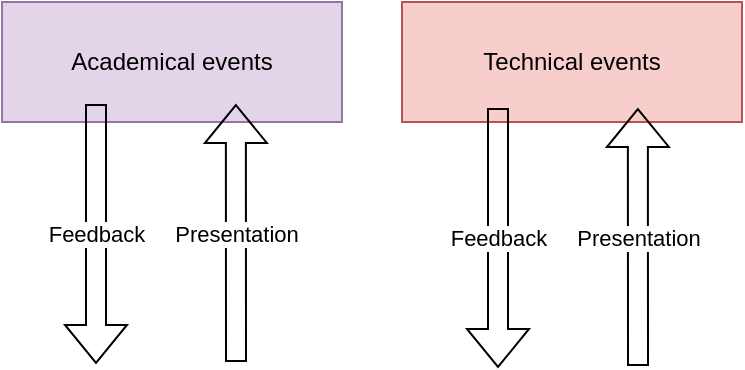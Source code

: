 <mxfile version="24.0.7" type="github">
  <diagram name="ページ1" id="b2aWTyTd_zoUauo7ShDc">
    <mxGraphModel dx="880" dy="470" grid="1" gridSize="10" guides="1" tooltips="1" connect="1" arrows="1" fold="1" page="1" pageScale="1" pageWidth="827" pageHeight="1169" math="0" shadow="0">
      <root>
        <mxCell id="0" />
        <mxCell id="1" parent="0" />
        <mxCell id="bhmkObcvvG-5hzax_I_n-1" value="Academical events" style="rounded=0;whiteSpace=wrap;html=1;fillColor=#e1d5e7;strokeColor=#9673a6;" vertex="1" parent="1">
          <mxGeometry x="300" y="110" width="170" height="60" as="geometry" />
        </mxCell>
        <mxCell id="bhmkObcvvG-5hzax_I_n-2" value="Technical events" style="rounded=0;whiteSpace=wrap;html=1;fillColor=#f8cecc;strokeColor=#b85450;" vertex="1" parent="1">
          <mxGeometry x="500" y="110" width="170" height="60" as="geometry" />
        </mxCell>
        <mxCell id="bhmkObcvvG-5hzax_I_n-5" value="Presentation" style="shape=flexArrow;endArrow=classic;html=1;rounded=0;entryX=0.529;entryY=1;entryDx=0;entryDy=0;entryPerimeter=0;" edge="1" parent="1">
          <mxGeometry width="50" height="50" relative="1" as="geometry">
            <mxPoint x="417" y="290" as="sourcePoint" />
            <mxPoint x="416.93" y="161" as="targetPoint" />
          </mxGeometry>
        </mxCell>
        <mxCell id="bhmkObcvvG-5hzax_I_n-12" value="Feedback" style="shape=flexArrow;endArrow=classic;html=1;rounded=0;" edge="1" parent="1">
          <mxGeometry width="50" height="50" relative="1" as="geometry">
            <mxPoint x="347" y="161" as="sourcePoint" />
            <mxPoint x="347" y="291" as="targetPoint" />
          </mxGeometry>
        </mxCell>
        <mxCell id="bhmkObcvvG-5hzax_I_n-15" value="Presentation" style="shape=flexArrow;endArrow=classic;html=1;rounded=0;entryX=0.529;entryY=1;entryDx=0;entryDy=0;entryPerimeter=0;" edge="1" parent="1">
          <mxGeometry width="50" height="50" relative="1" as="geometry">
            <mxPoint x="618" y="292" as="sourcePoint" />
            <mxPoint x="617.93" y="163" as="targetPoint" />
          </mxGeometry>
        </mxCell>
        <mxCell id="bhmkObcvvG-5hzax_I_n-16" value="Feedback" style="shape=flexArrow;endArrow=classic;html=1;rounded=0;" edge="1" parent="1">
          <mxGeometry width="50" height="50" relative="1" as="geometry">
            <mxPoint x="548" y="163" as="sourcePoint" />
            <mxPoint x="548" y="293" as="targetPoint" />
          </mxGeometry>
        </mxCell>
      </root>
    </mxGraphModel>
  </diagram>
</mxfile>
